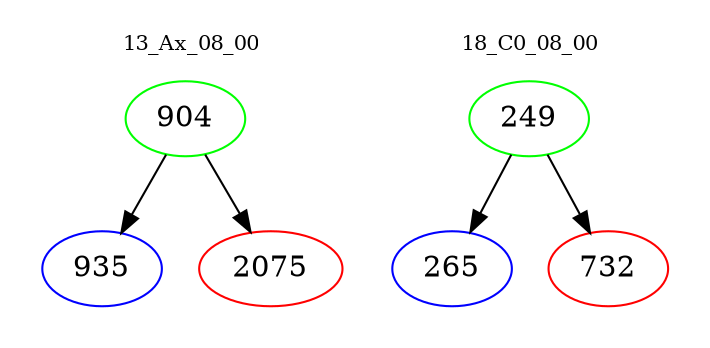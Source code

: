 digraph{
subgraph cluster_0 {
color = white
label = "13_Ax_08_00";
fontsize=10;
T0_904 [label="904", color="green"]
T0_904 -> T0_935 [color="black"]
T0_935 [label="935", color="blue"]
T0_904 -> T0_2075 [color="black"]
T0_2075 [label="2075", color="red"]
}
subgraph cluster_1 {
color = white
label = "18_C0_08_00";
fontsize=10;
T1_249 [label="249", color="green"]
T1_249 -> T1_265 [color="black"]
T1_265 [label="265", color="blue"]
T1_249 -> T1_732 [color="black"]
T1_732 [label="732", color="red"]
}
}

